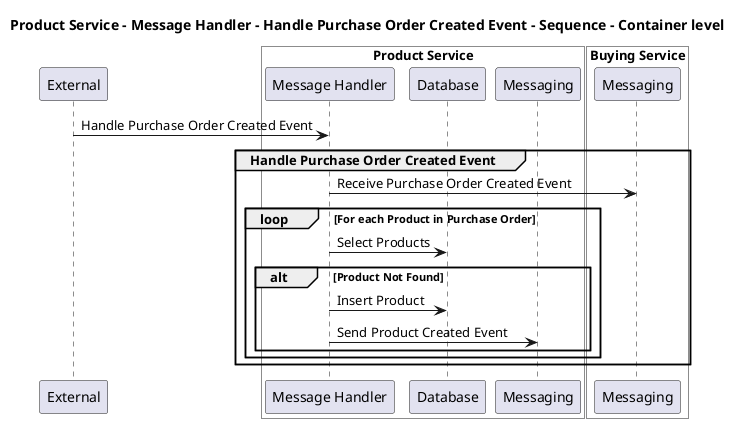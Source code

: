 @startuml

title Product Service - Message Handler - Handle Purchase Order Created Event - Sequence - Container level

participant "External" as C4InterFlow.SoftwareSystems.ExternalSystem

box "Product Service" #White
    participant "Message Handler" as ECommercePlatform.SoftwareSystems.ProductService.Containers.MessageHandler
    participant "Database" as ECommercePlatform.SoftwareSystems.ProductService.Containers.Database
    participant "Messaging" as ECommercePlatform.SoftwareSystems.ProductService.Containers.Messaging
end box


box "Buying Service" #White
    participant "Messaging" as ECommercePlatform.SoftwareSystems.BuyingService.Containers.Messaging
end box


C4InterFlow.SoftwareSystems.ExternalSystem -> ECommercePlatform.SoftwareSystems.ProductService.Containers.MessageHandler : Handle Purchase Order Created Event
group Handle Purchase Order Created Event
ECommercePlatform.SoftwareSystems.ProductService.Containers.MessageHandler -> ECommercePlatform.SoftwareSystems.BuyingService.Containers.Messaging : Receive Purchase Order Created Event
loop For each Product in Purchase Order
ECommercePlatform.SoftwareSystems.ProductService.Containers.MessageHandler -> ECommercePlatform.SoftwareSystems.ProductService.Containers.Database : Select Products
alt Product Not Found
ECommercePlatform.SoftwareSystems.ProductService.Containers.MessageHandler -> ECommercePlatform.SoftwareSystems.ProductService.Containers.Database : Insert Product
ECommercePlatform.SoftwareSystems.ProductService.Containers.MessageHandler -> ECommercePlatform.SoftwareSystems.ProductService.Containers.Messaging : Send Product Created Event
end
end
end


@enduml
